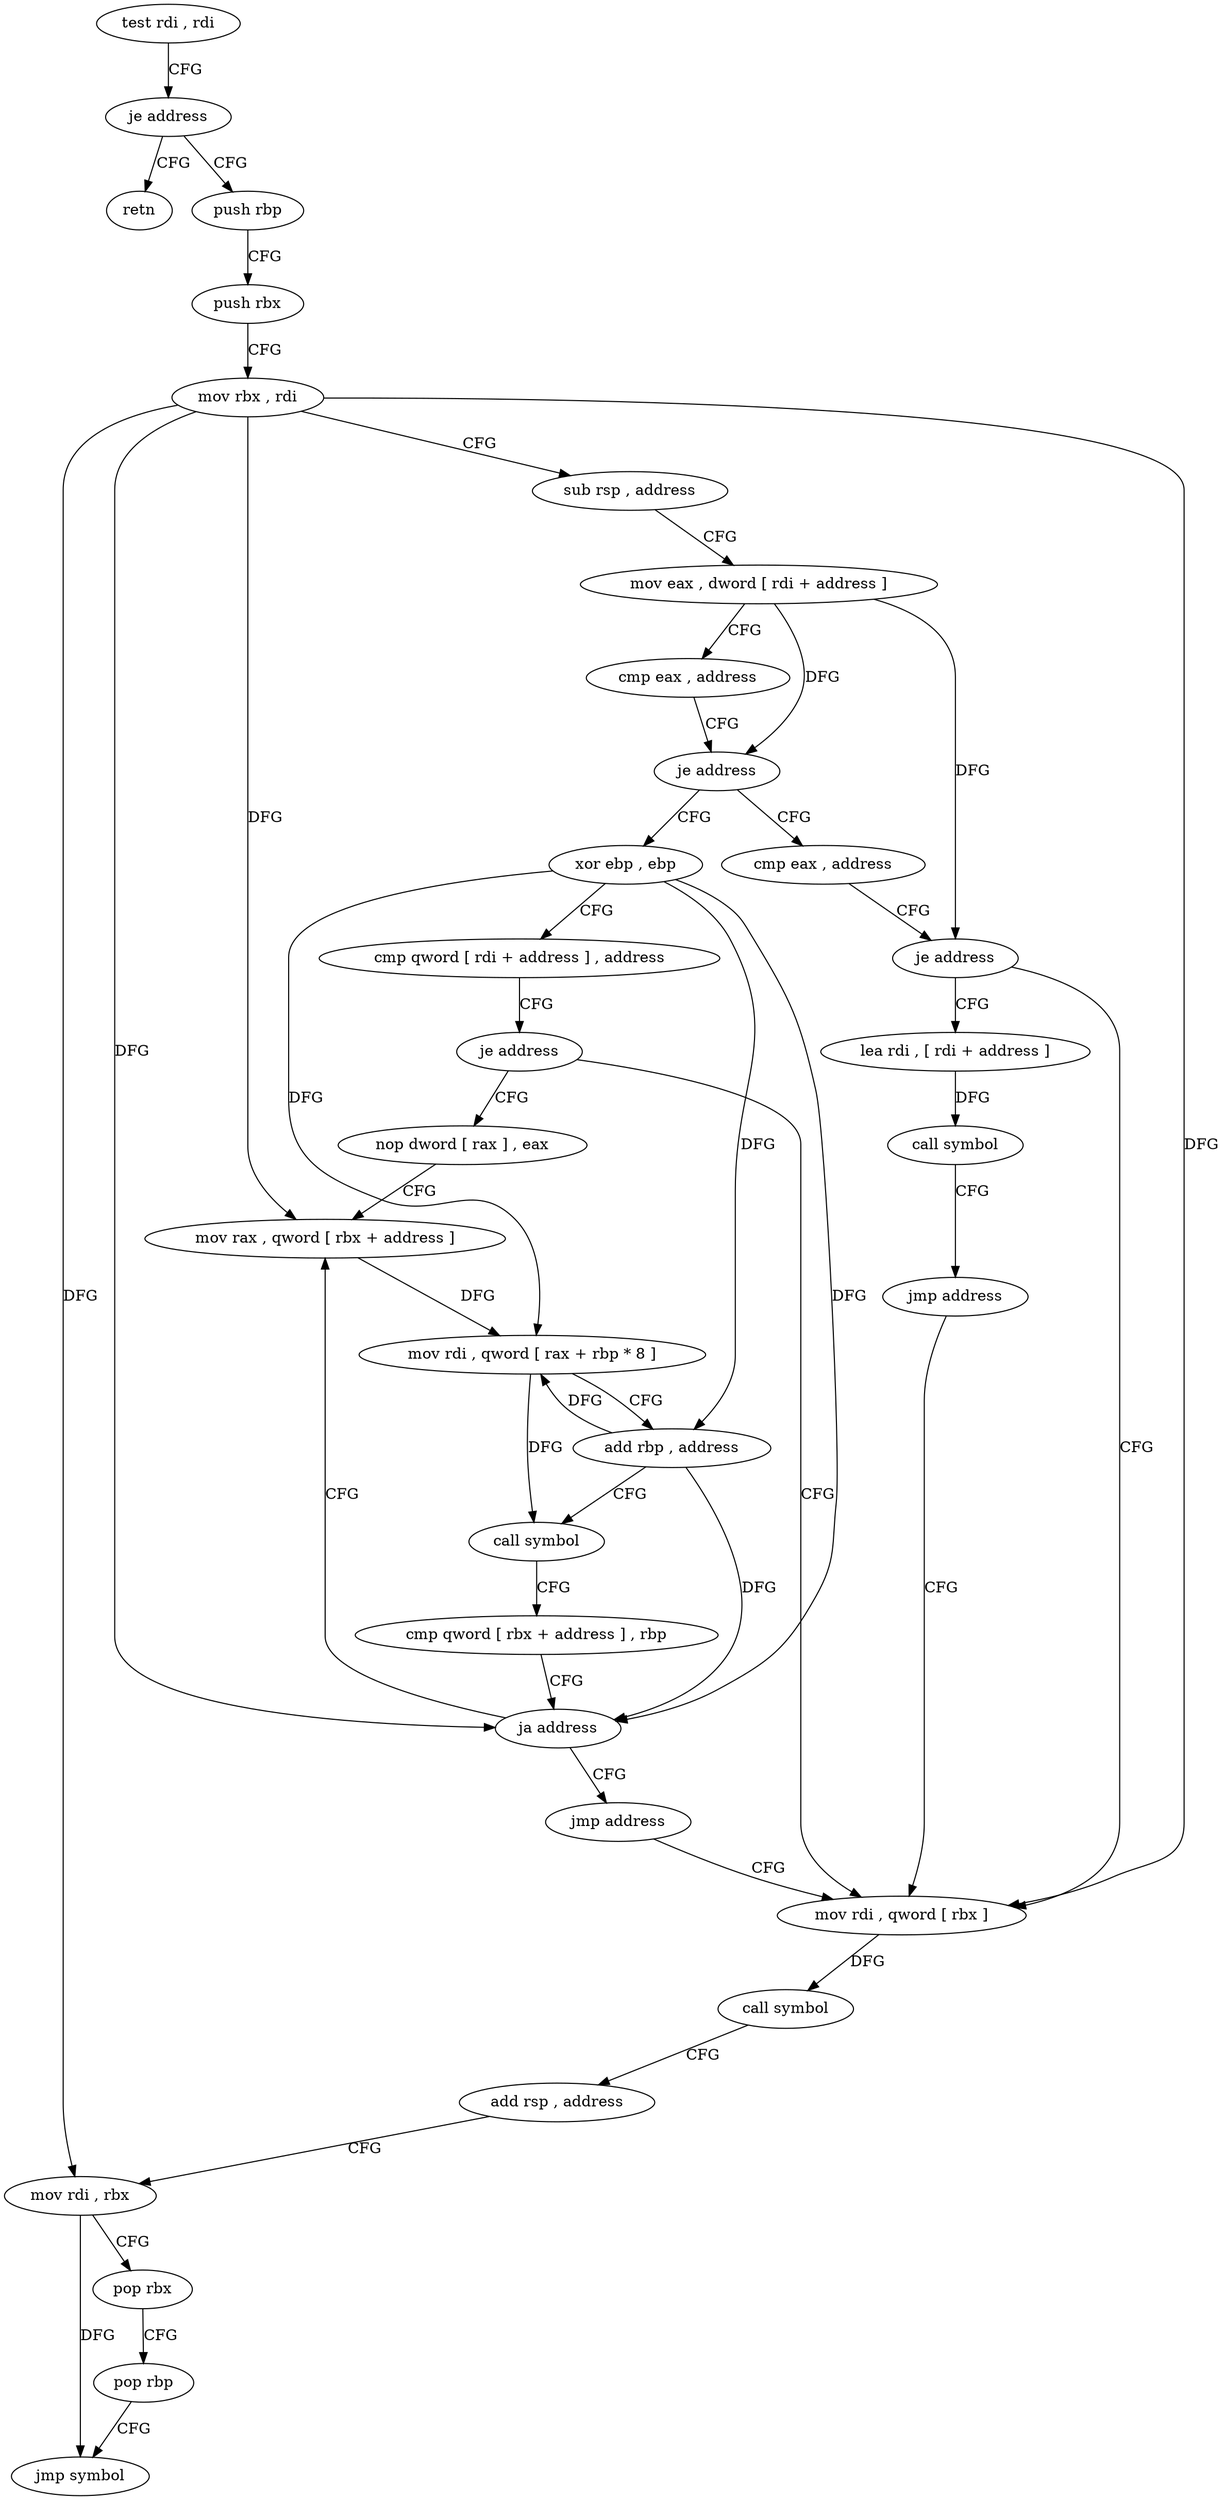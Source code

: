 digraph "func" {
"148592" [label = "test rdi , rdi" ]
"148595" [label = "je address" ]
"148696" [label = "retn" ]
"148597" [label = "push rbp" ]
"148598" [label = "push rbx" ]
"148599" [label = "mov rbx , rdi" ]
"148602" [label = "sub rsp , address" ]
"148606" [label = "mov eax , dword [ rdi + address ]" ]
"148609" [label = "cmp eax , address" ]
"148612" [label = "je address" ]
"148648" [label = "xor ebp , ebp" ]
"148614" [label = "cmp eax , address" ]
"148650" [label = "cmp qword [ rdi + address ] , address" ]
"148655" [label = "je address" ]
"148619" [label = "mov rdi , qword [ rbx ]" ]
"148657" [label = "nop dword [ rax ] , eax" ]
"148617" [label = "je address" ]
"148704" [label = "lea rdi , [ rdi + address ]" ]
"148622" [label = "call symbol" ]
"148627" [label = "add rsp , address" ]
"148631" [label = "mov rdi , rbx" ]
"148634" [label = "pop rbx" ]
"148635" [label = "pop rbp" ]
"148636" [label = "jmp symbol" ]
"148664" [label = "mov rax , qword [ rbx + address ]" ]
"148708" [label = "call symbol" ]
"148713" [label = "jmp address" ]
"148668" [label = "mov rdi , qword [ rax + rbp * 8 ]" ]
"148672" [label = "add rbp , address" ]
"148676" [label = "call symbol" ]
"148681" [label = "cmp qword [ rbx + address ] , rbp" ]
"148685" [label = "ja address" ]
"148687" [label = "jmp address" ]
"148592" -> "148595" [ label = "CFG" ]
"148595" -> "148696" [ label = "CFG" ]
"148595" -> "148597" [ label = "CFG" ]
"148597" -> "148598" [ label = "CFG" ]
"148598" -> "148599" [ label = "CFG" ]
"148599" -> "148602" [ label = "CFG" ]
"148599" -> "148619" [ label = "DFG" ]
"148599" -> "148631" [ label = "DFG" ]
"148599" -> "148664" [ label = "DFG" ]
"148599" -> "148685" [ label = "DFG" ]
"148602" -> "148606" [ label = "CFG" ]
"148606" -> "148609" [ label = "CFG" ]
"148606" -> "148612" [ label = "DFG" ]
"148606" -> "148617" [ label = "DFG" ]
"148609" -> "148612" [ label = "CFG" ]
"148612" -> "148648" [ label = "CFG" ]
"148612" -> "148614" [ label = "CFG" ]
"148648" -> "148650" [ label = "CFG" ]
"148648" -> "148668" [ label = "DFG" ]
"148648" -> "148672" [ label = "DFG" ]
"148648" -> "148685" [ label = "DFG" ]
"148614" -> "148617" [ label = "CFG" ]
"148650" -> "148655" [ label = "CFG" ]
"148655" -> "148619" [ label = "CFG" ]
"148655" -> "148657" [ label = "CFG" ]
"148619" -> "148622" [ label = "DFG" ]
"148657" -> "148664" [ label = "CFG" ]
"148617" -> "148704" [ label = "CFG" ]
"148617" -> "148619" [ label = "CFG" ]
"148704" -> "148708" [ label = "DFG" ]
"148622" -> "148627" [ label = "CFG" ]
"148627" -> "148631" [ label = "CFG" ]
"148631" -> "148634" [ label = "CFG" ]
"148631" -> "148636" [ label = "DFG" ]
"148634" -> "148635" [ label = "CFG" ]
"148635" -> "148636" [ label = "CFG" ]
"148664" -> "148668" [ label = "DFG" ]
"148708" -> "148713" [ label = "CFG" ]
"148713" -> "148619" [ label = "CFG" ]
"148668" -> "148672" [ label = "CFG" ]
"148668" -> "148676" [ label = "DFG" ]
"148672" -> "148676" [ label = "CFG" ]
"148672" -> "148668" [ label = "DFG" ]
"148672" -> "148685" [ label = "DFG" ]
"148676" -> "148681" [ label = "CFG" ]
"148681" -> "148685" [ label = "CFG" ]
"148685" -> "148664" [ label = "CFG" ]
"148685" -> "148687" [ label = "CFG" ]
"148687" -> "148619" [ label = "CFG" ]
}
